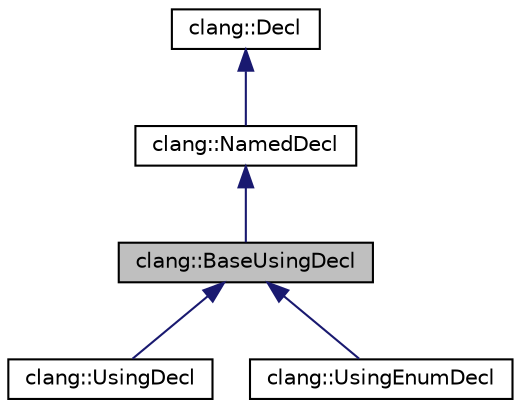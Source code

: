 digraph "clang::BaseUsingDecl"
{
 // LATEX_PDF_SIZE
  bgcolor="transparent";
  edge [fontname="Helvetica",fontsize="10",labelfontname="Helvetica",labelfontsize="10"];
  node [fontname="Helvetica",fontsize="10",shape=record];
  Node1 [label="clang::BaseUsingDecl",height=0.2,width=0.4,color="black", fillcolor="grey75", style="filled", fontcolor="black",tooltip="Represents a C++ declaration that introduces decls from somewhere else."];
  Node2 -> Node1 [dir="back",color="midnightblue",fontsize="10",style="solid",fontname="Helvetica"];
  Node2 [label="clang::NamedDecl",height=0.2,width=0.4,color="black",URL="$classclang_1_1NamedDecl.html",tooltip="This represents a decl that may have a name."];
  Node3 -> Node2 [dir="back",color="midnightblue",fontsize="10",style="solid",fontname="Helvetica"];
  Node3 [label="clang::Decl",height=0.2,width=0.4,color="black",URL="$classclang_1_1Decl.html",tooltip="Decl - This represents one declaration (or definition), e.g."];
  Node1 -> Node4 [dir="back",color="midnightblue",fontsize="10",style="solid",fontname="Helvetica"];
  Node4 [label="clang::UsingDecl",height=0.2,width=0.4,color="black",URL="$classclang_1_1UsingDecl.html",tooltip="Represents a C++ using-declaration."];
  Node1 -> Node5 [dir="back",color="midnightblue",fontsize="10",style="solid",fontname="Helvetica"];
  Node5 [label="clang::UsingEnumDecl",height=0.2,width=0.4,color="black",URL="$classclang_1_1UsingEnumDecl.html",tooltip="Represents a C++ using-enum-declaration."];
}
